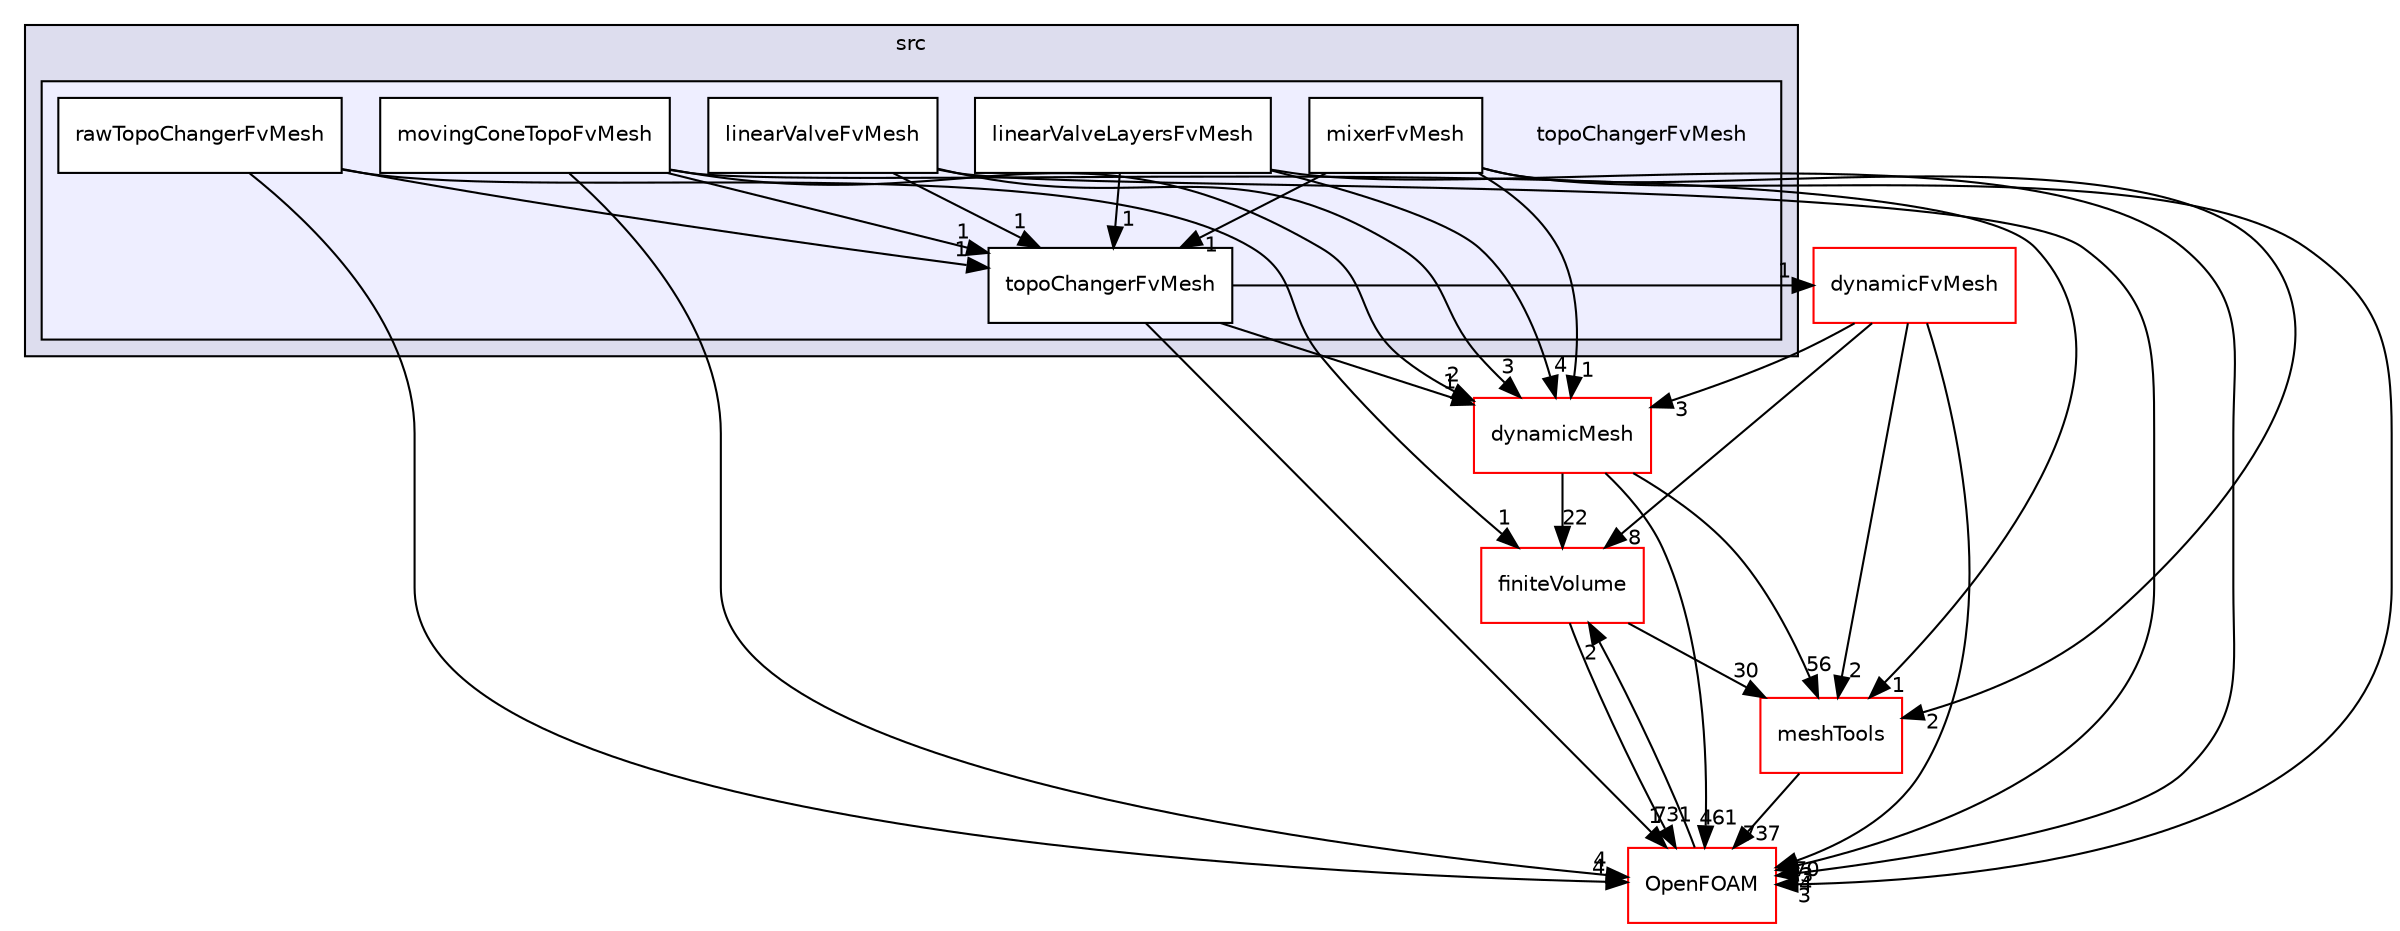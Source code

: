 digraph "src/topoChangerFvMesh" {
  bgcolor=transparent;
  compound=true
  node [ fontsize="10", fontname="Helvetica"];
  edge [ labelfontsize="10", labelfontname="Helvetica"];
  subgraph clusterdir_68267d1309a1af8e8297ef4c3efbcdba {
    graph [ bgcolor="#ddddee", pencolor="black", label="src" fontname="Helvetica", fontsize="10", URL="dir_68267d1309a1af8e8297ef4c3efbcdba.html"]
  subgraph clusterdir_e7971e9c65d637bd16ff2087df237f5f {
    graph [ bgcolor="#eeeeff", pencolor="black", label="" URL="dir_e7971e9c65d637bd16ff2087df237f5f.html"];
    dir_e7971e9c65d637bd16ff2087df237f5f [shape=plaintext label="topoChangerFvMesh"];
    dir_22e7a009ce38570f146c42b4039037e7 [shape=box label="linearValveFvMesh" color="black" fillcolor="white" style="filled" URL="dir_22e7a009ce38570f146c42b4039037e7.html"];
    dir_6f42e437cdab8e9b5226e0e625efa7bb [shape=box label="linearValveLayersFvMesh" color="black" fillcolor="white" style="filled" URL="dir_6f42e437cdab8e9b5226e0e625efa7bb.html"];
    dir_f0f95f15e249e216ffdb39b87eaf60e5 [shape=box label="mixerFvMesh" color="black" fillcolor="white" style="filled" URL="dir_f0f95f15e249e216ffdb39b87eaf60e5.html"];
    dir_ff3480520a7f6e0b8246bbb88c4a9204 [shape=box label="movingConeTopoFvMesh" color="black" fillcolor="white" style="filled" URL="dir_ff3480520a7f6e0b8246bbb88c4a9204.html"];
    dir_90142bb2fb5b702e0a7a0ac2885c235b [shape=box label="rawTopoChangerFvMesh" color="black" fillcolor="white" style="filled" URL="dir_90142bb2fb5b702e0a7a0ac2885c235b.html"];
    dir_7845d368d8fbe4b348143cdb79b20fb0 [shape=box label="topoChangerFvMesh" color="black" fillcolor="white" style="filled" URL="dir_7845d368d8fbe4b348143cdb79b20fb0.html"];
  }
  }
  dir_9bd15774b555cf7259a6fa18f99fe99b [shape=box label="finiteVolume" color="red" URL="dir_9bd15774b555cf7259a6fa18f99fe99b.html"];
  dir_ae30ad0bef50cf391b24c614251bb9fd [shape=box label="meshTools" color="red" URL="dir_ae30ad0bef50cf391b24c614251bb9fd.html"];
  dir_63742796c427c97a292c80f7db71da36 [shape=box label="dynamicMesh" color="red" URL="dir_63742796c427c97a292c80f7db71da36.html"];
  dir_c5473ff19b20e6ec4dfe5c310b3778a8 [shape=box label="OpenFOAM" color="red" URL="dir_c5473ff19b20e6ec4dfe5c310b3778a8.html"];
  dir_7045e8b584c9485727394e576736d39b [shape=box label="dynamicFvMesh" color="red" URL="dir_7045e8b584c9485727394e576736d39b.html"];
  dir_9bd15774b555cf7259a6fa18f99fe99b->dir_ae30ad0bef50cf391b24c614251bb9fd [headlabel="30", labeldistance=1.5 headhref="dir_000894_001741.html"];
  dir_9bd15774b555cf7259a6fa18f99fe99b->dir_c5473ff19b20e6ec4dfe5c310b3778a8 [headlabel="731", labeldistance=1.5 headhref="dir_000894_001887.html"];
  dir_6f42e437cdab8e9b5226e0e625efa7bb->dir_63742796c427c97a292c80f7db71da36 [headlabel="4", labeldistance=1.5 headhref="dir_002936_000802.html"];
  dir_6f42e437cdab8e9b5226e0e625efa7bb->dir_7845d368d8fbe4b348143cdb79b20fb0 [headlabel="1", labeldistance=1.5 headhref="dir_002936_002940.html"];
  dir_6f42e437cdab8e9b5226e0e625efa7bb->dir_c5473ff19b20e6ec4dfe5c310b3778a8 [headlabel="4", labeldistance=1.5 headhref="dir_002936_001887.html"];
  dir_22e7a009ce38570f146c42b4039037e7->dir_63742796c427c97a292c80f7db71da36 [headlabel="3", labeldistance=1.5 headhref="dir_002935_000802.html"];
  dir_22e7a009ce38570f146c42b4039037e7->dir_7845d368d8fbe4b348143cdb79b20fb0 [headlabel="1", labeldistance=1.5 headhref="dir_002935_002940.html"];
  dir_22e7a009ce38570f146c42b4039037e7->dir_c5473ff19b20e6ec4dfe5c310b3778a8 [headlabel="3", labeldistance=1.5 headhref="dir_002935_001887.html"];
  dir_ae30ad0bef50cf391b24c614251bb9fd->dir_c5473ff19b20e6ec4dfe5c310b3778a8 [headlabel="737", labeldistance=1.5 headhref="dir_001741_001887.html"];
  dir_63742796c427c97a292c80f7db71da36->dir_9bd15774b555cf7259a6fa18f99fe99b [headlabel="22", labeldistance=1.5 headhref="dir_000802_000894.html"];
  dir_63742796c427c97a292c80f7db71da36->dir_ae30ad0bef50cf391b24c614251bb9fd [headlabel="56", labeldistance=1.5 headhref="dir_000802_001741.html"];
  dir_63742796c427c97a292c80f7db71da36->dir_c5473ff19b20e6ec4dfe5c310b3778a8 [headlabel="461", labeldistance=1.5 headhref="dir_000802_001887.html"];
  dir_ff3480520a7f6e0b8246bbb88c4a9204->dir_ae30ad0bef50cf391b24c614251bb9fd [headlabel="1", labeldistance=1.5 headhref="dir_002938_001741.html"];
  dir_ff3480520a7f6e0b8246bbb88c4a9204->dir_63742796c427c97a292c80f7db71da36 [headlabel="2", labeldistance=1.5 headhref="dir_002938_000802.html"];
  dir_ff3480520a7f6e0b8246bbb88c4a9204->dir_7845d368d8fbe4b348143cdb79b20fb0 [headlabel="1", labeldistance=1.5 headhref="dir_002938_002940.html"];
  dir_ff3480520a7f6e0b8246bbb88c4a9204->dir_c5473ff19b20e6ec4dfe5c310b3778a8 [headlabel="4", labeldistance=1.5 headhref="dir_002938_001887.html"];
  dir_f0f95f15e249e216ffdb39b87eaf60e5->dir_ae30ad0bef50cf391b24c614251bb9fd [headlabel="2", labeldistance=1.5 headhref="dir_002937_001741.html"];
  dir_f0f95f15e249e216ffdb39b87eaf60e5->dir_63742796c427c97a292c80f7db71da36 [headlabel="1", labeldistance=1.5 headhref="dir_002937_000802.html"];
  dir_f0f95f15e249e216ffdb39b87eaf60e5->dir_7845d368d8fbe4b348143cdb79b20fb0 [headlabel="1", labeldistance=1.5 headhref="dir_002937_002940.html"];
  dir_f0f95f15e249e216ffdb39b87eaf60e5->dir_c5473ff19b20e6ec4dfe5c310b3778a8 [headlabel="3", labeldistance=1.5 headhref="dir_002937_001887.html"];
  dir_90142bb2fb5b702e0a7a0ac2885c235b->dir_9bd15774b555cf7259a6fa18f99fe99b [headlabel="1", labeldistance=1.5 headhref="dir_002939_000894.html"];
  dir_90142bb2fb5b702e0a7a0ac2885c235b->dir_7845d368d8fbe4b348143cdb79b20fb0 [headlabel="1", labeldistance=1.5 headhref="dir_002939_002940.html"];
  dir_90142bb2fb5b702e0a7a0ac2885c235b->dir_c5473ff19b20e6ec4dfe5c310b3778a8 [headlabel="4", labeldistance=1.5 headhref="dir_002939_001887.html"];
  dir_7845d368d8fbe4b348143cdb79b20fb0->dir_63742796c427c97a292c80f7db71da36 [headlabel="1", labeldistance=1.5 headhref="dir_002940_000802.html"];
  dir_7845d368d8fbe4b348143cdb79b20fb0->dir_c5473ff19b20e6ec4dfe5c310b3778a8 [headlabel="1", labeldistance=1.5 headhref="dir_002940_001887.html"];
  dir_7845d368d8fbe4b348143cdb79b20fb0->dir_7045e8b584c9485727394e576736d39b [headlabel="1", labeldistance=1.5 headhref="dir_002940_000781.html"];
  dir_c5473ff19b20e6ec4dfe5c310b3778a8->dir_9bd15774b555cf7259a6fa18f99fe99b [headlabel="2", labeldistance=1.5 headhref="dir_001887_000894.html"];
  dir_7045e8b584c9485727394e576736d39b->dir_9bd15774b555cf7259a6fa18f99fe99b [headlabel="8", labeldistance=1.5 headhref="dir_000781_000894.html"];
  dir_7045e8b584c9485727394e576736d39b->dir_ae30ad0bef50cf391b24c614251bb9fd [headlabel="2", labeldistance=1.5 headhref="dir_000781_001741.html"];
  dir_7045e8b584c9485727394e576736d39b->dir_63742796c427c97a292c80f7db71da36 [headlabel="3", labeldistance=1.5 headhref="dir_000781_000802.html"];
  dir_7045e8b584c9485727394e576736d39b->dir_c5473ff19b20e6ec4dfe5c310b3778a8 [headlabel="70", labeldistance=1.5 headhref="dir_000781_001887.html"];
}
